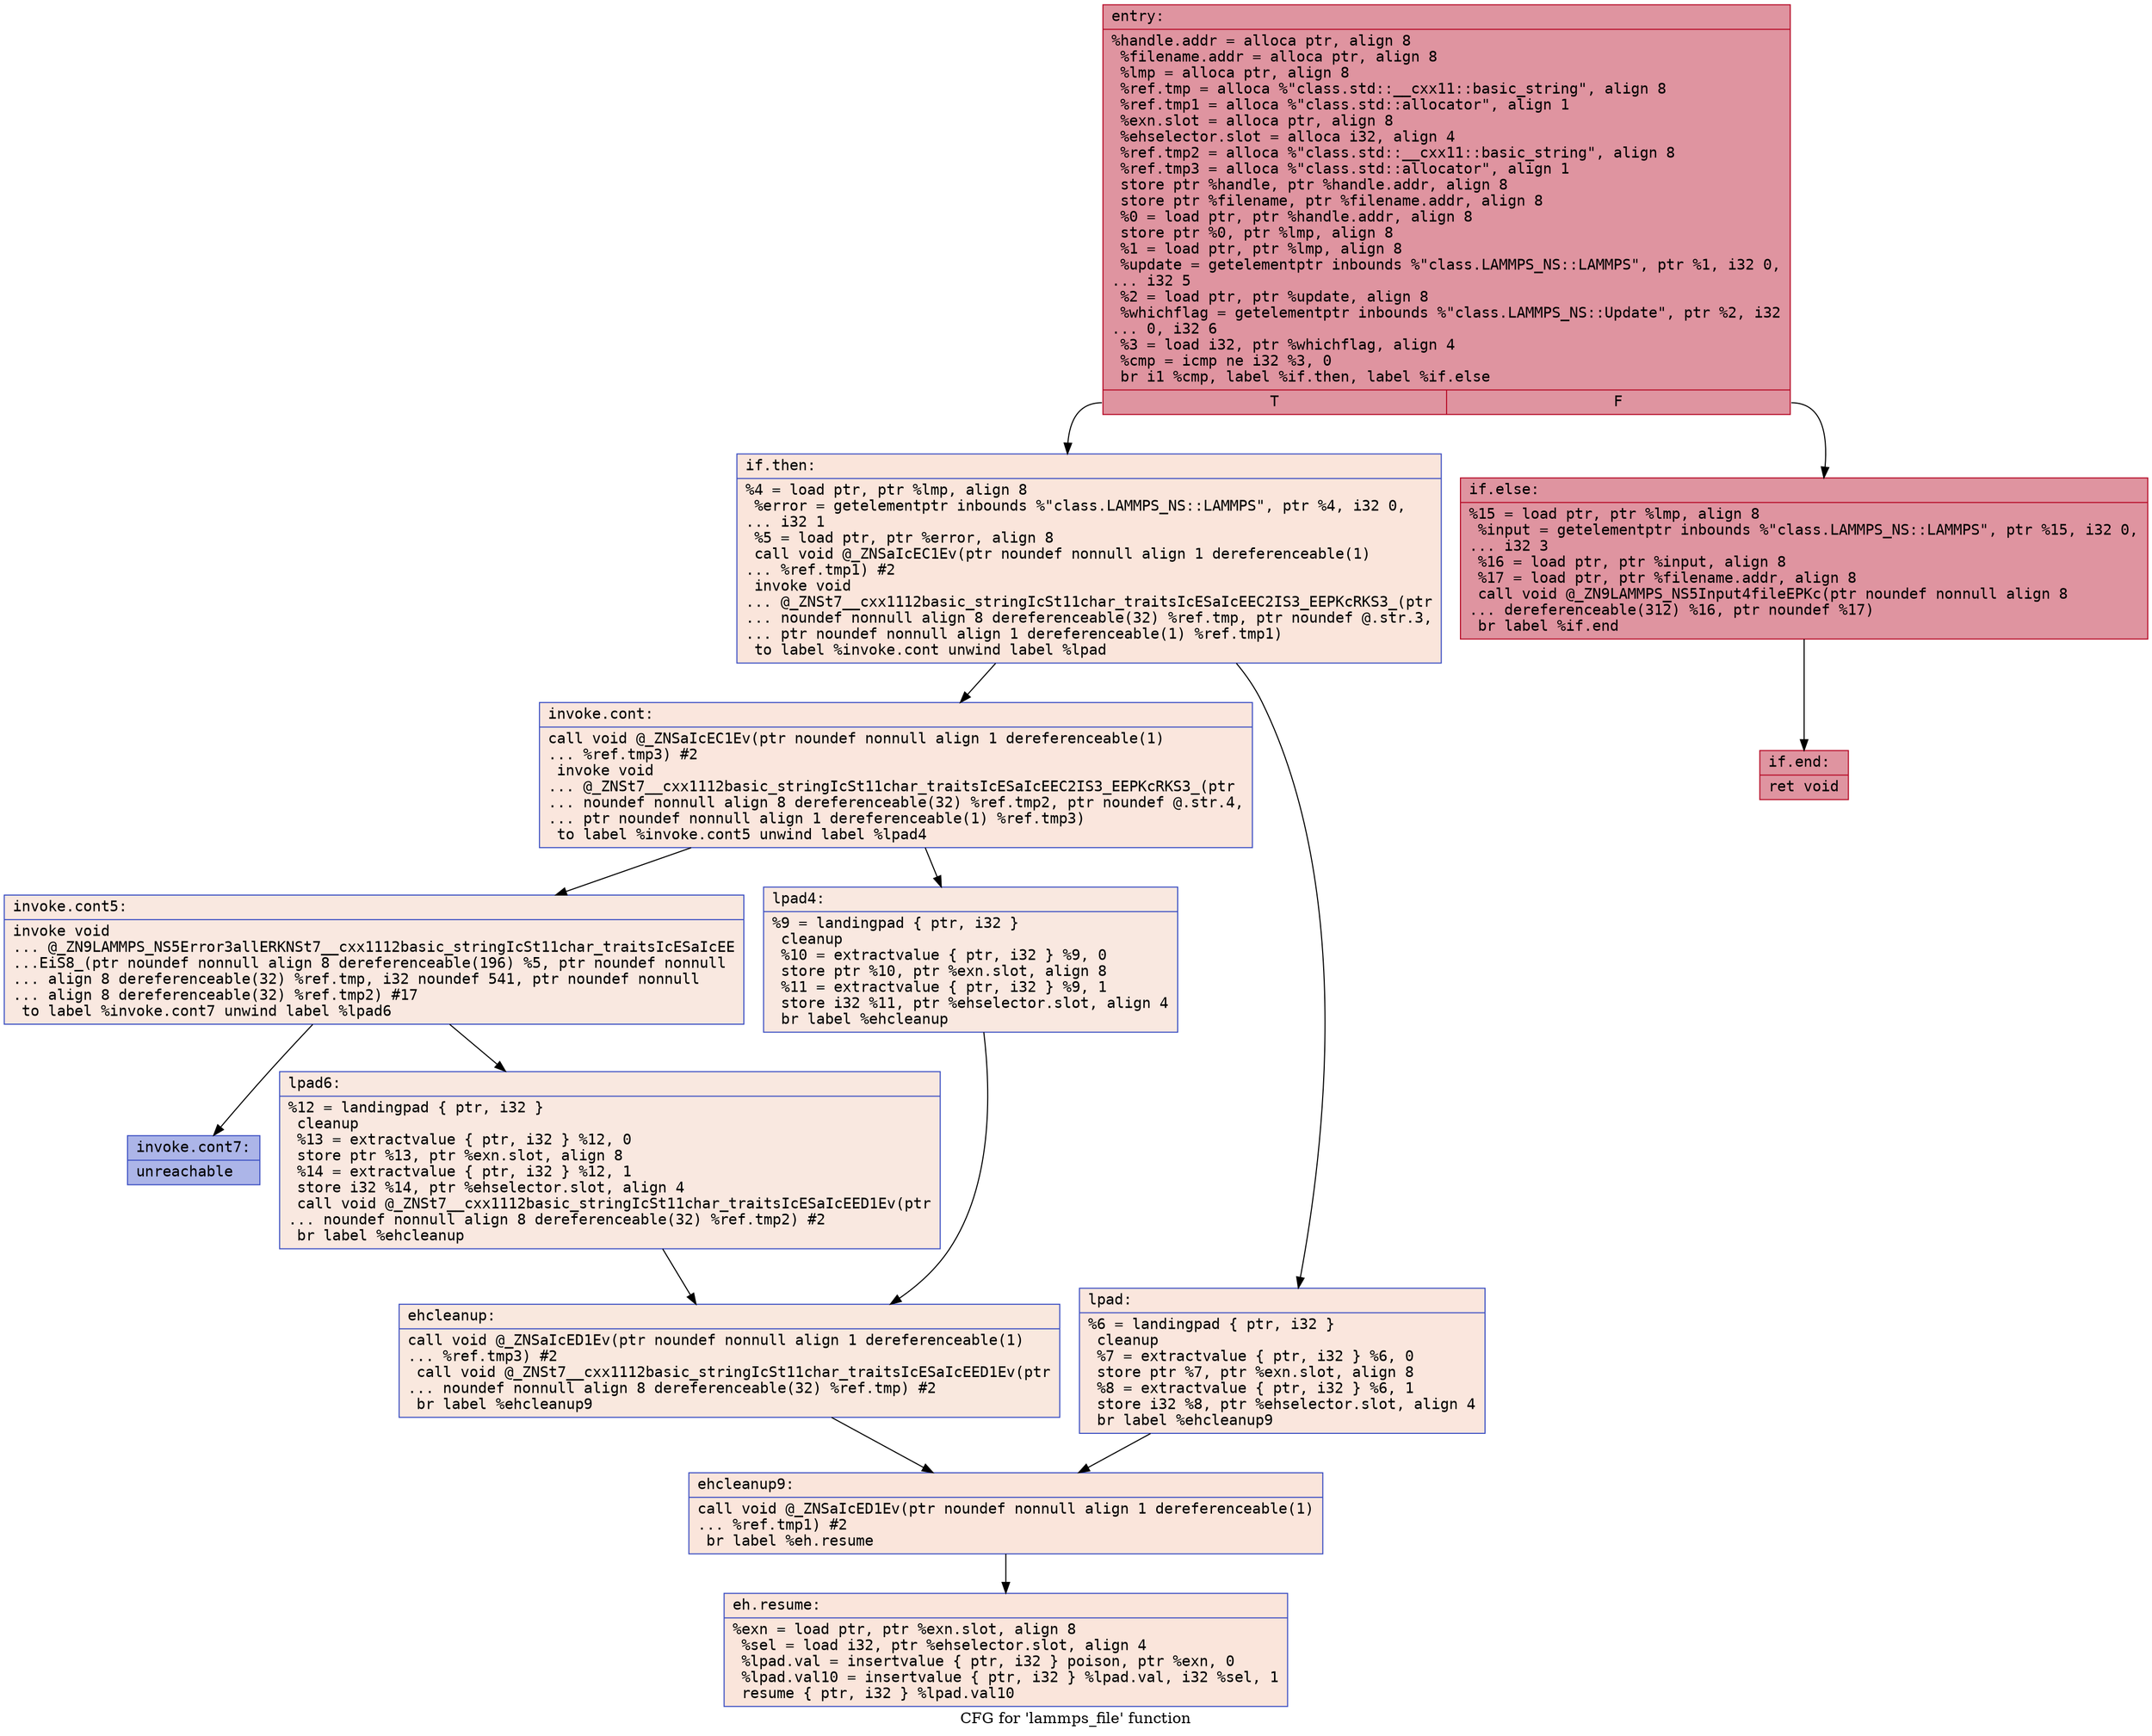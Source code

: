 digraph "CFG for 'lammps_file' function" {
	label="CFG for 'lammps_file' function";

	Node0x55bdf7daf610 [shape=record,color="#b70d28ff", style=filled, fillcolor="#b70d2870" fontname="Courier",label="{entry:\l|  %handle.addr = alloca ptr, align 8\l  %filename.addr = alloca ptr, align 8\l  %lmp = alloca ptr, align 8\l  %ref.tmp = alloca %\"class.std::__cxx11::basic_string\", align 8\l  %ref.tmp1 = alloca %\"class.std::allocator\", align 1\l  %exn.slot = alloca ptr, align 8\l  %ehselector.slot = alloca i32, align 4\l  %ref.tmp2 = alloca %\"class.std::__cxx11::basic_string\", align 8\l  %ref.tmp3 = alloca %\"class.std::allocator\", align 1\l  store ptr %handle, ptr %handle.addr, align 8\l  store ptr %filename, ptr %filename.addr, align 8\l  %0 = load ptr, ptr %handle.addr, align 8\l  store ptr %0, ptr %lmp, align 8\l  %1 = load ptr, ptr %lmp, align 8\l  %update = getelementptr inbounds %\"class.LAMMPS_NS::LAMMPS\", ptr %1, i32 0,\l... i32 5\l  %2 = load ptr, ptr %update, align 8\l  %whichflag = getelementptr inbounds %\"class.LAMMPS_NS::Update\", ptr %2, i32\l... 0, i32 6\l  %3 = load i32, ptr %whichflag, align 4\l  %cmp = icmp ne i32 %3, 0\l  br i1 %cmp, label %if.then, label %if.else\l|{<s0>T|<s1>F}}"];
	Node0x55bdf7daf610:s0 -> Node0x55bdf7db02d0[tooltip="entry -> if.then\nProbability 0.00%" ];
	Node0x55bdf7daf610:s1 -> Node0x55bdf7db0340[tooltip="entry -> if.else\nProbability 100.00%" ];
	Node0x55bdf7db02d0 [shape=record,color="#3d50c3ff", style=filled, fillcolor="#f4c5ad70" fontname="Courier",label="{if.then:\l|  %4 = load ptr, ptr %lmp, align 8\l  %error = getelementptr inbounds %\"class.LAMMPS_NS::LAMMPS\", ptr %4, i32 0,\l... i32 1\l  %5 = load ptr, ptr %error, align 8\l  call void @_ZNSaIcEC1Ev(ptr noundef nonnull align 1 dereferenceable(1)\l... %ref.tmp1) #2\l  invoke void\l... @_ZNSt7__cxx1112basic_stringIcSt11char_traitsIcESaIcEEC2IS3_EEPKcRKS3_(ptr\l... noundef nonnull align 8 dereferenceable(32) %ref.tmp, ptr noundef @.str.3,\l... ptr noundef nonnull align 1 dereferenceable(1) %ref.tmp1)\l          to label %invoke.cont unwind label %lpad\l}"];
	Node0x55bdf7db02d0 -> Node0x55bdf7db07c0[tooltip="if.then -> invoke.cont\nProbability 50.00%" ];
	Node0x55bdf7db02d0 -> Node0x55bdf7db0840[tooltip="if.then -> lpad\nProbability 50.00%" ];
	Node0x55bdf7db07c0 [shape=record,color="#3d50c3ff", style=filled, fillcolor="#f3c7b170" fontname="Courier",label="{invoke.cont:\l|  call void @_ZNSaIcEC1Ev(ptr noundef nonnull align 1 dereferenceable(1)\l... %ref.tmp3) #2\l  invoke void\l... @_ZNSt7__cxx1112basic_stringIcSt11char_traitsIcESaIcEEC2IS3_EEPKcRKS3_(ptr\l... noundef nonnull align 8 dereferenceable(32) %ref.tmp2, ptr noundef @.str.4,\l... ptr noundef nonnull align 1 dereferenceable(1) %ref.tmp3)\l          to label %invoke.cont5 unwind label %lpad4\l}"];
	Node0x55bdf7db07c0 -> Node0x55bdf7db0b60[tooltip="invoke.cont -> invoke.cont5\nProbability 50.00%" ];
	Node0x55bdf7db07c0 -> Node0x55bdf7db0bb0[tooltip="invoke.cont -> lpad4\nProbability 50.00%" ];
	Node0x55bdf7db0b60 [shape=record,color="#3d50c3ff", style=filled, fillcolor="#f1ccb870" fontname="Courier",label="{invoke.cont5:\l|  invoke void\l... @_ZN9LAMMPS_NS5Error3allERKNSt7__cxx1112basic_stringIcSt11char_traitsIcESaIcEE\l...EiS8_(ptr noundef nonnull align 8 dereferenceable(196) %5, ptr noundef nonnull\l... align 8 dereferenceable(32) %ref.tmp, i32 noundef 541, ptr noundef nonnull\l... align 8 dereferenceable(32) %ref.tmp2) #17\l          to label %invoke.cont7 unwind label %lpad6\l}"];
	Node0x55bdf7db0b60 -> Node0x55bdf7db0b10[tooltip="invoke.cont5 -> invoke.cont7\nProbability 0.00%" ];
	Node0x55bdf7db0b60 -> Node0x55bdf7db0e10[tooltip="invoke.cont5 -> lpad6\nProbability 100.00%" ];
	Node0x55bdf7db0b10 [shape=record,color="#3d50c3ff", style=filled, fillcolor="#4358cb70" fontname="Courier",label="{invoke.cont7:\l|  unreachable\l}"];
	Node0x55bdf7db0840 [shape=record,color="#3d50c3ff", style=filled, fillcolor="#f3c7b170" fontname="Courier",label="{lpad:\l|  %6 = landingpad \{ ptr, i32 \}\l          cleanup\l  %7 = extractvalue \{ ptr, i32 \} %6, 0\l  store ptr %7, ptr %exn.slot, align 8\l  %8 = extractvalue \{ ptr, i32 \} %6, 1\l  store i32 %8, ptr %ehselector.slot, align 4\l  br label %ehcleanup9\l}"];
	Node0x55bdf7db0840 -> Node0x55bdf7db1310[tooltip="lpad -> ehcleanup9\nProbability 100.00%" ];
	Node0x55bdf7db0bb0 [shape=record,color="#3d50c3ff", style=filled, fillcolor="#f1ccb870" fontname="Courier",label="{lpad4:\l|  %9 = landingpad \{ ptr, i32 \}\l          cleanup\l  %10 = extractvalue \{ ptr, i32 \} %9, 0\l  store ptr %10, ptr %exn.slot, align 8\l  %11 = extractvalue \{ ptr, i32 \} %9, 1\l  store i32 %11, ptr %ehselector.slot, align 4\l  br label %ehcleanup\l}"];
	Node0x55bdf7db0bb0 -> Node0x55bdf7db17b0[tooltip="lpad4 -> ehcleanup\nProbability 100.00%" ];
	Node0x55bdf7db0e10 [shape=record,color="#3d50c3ff", style=filled, fillcolor="#f1ccb870" fontname="Courier",label="{lpad6:\l|  %12 = landingpad \{ ptr, i32 \}\l          cleanup\l  %13 = extractvalue \{ ptr, i32 \} %12, 0\l  store ptr %13, ptr %exn.slot, align 8\l  %14 = extractvalue \{ ptr, i32 \} %12, 1\l  store i32 %14, ptr %ehselector.slot, align 4\l  call void @_ZNSt7__cxx1112basic_stringIcSt11char_traitsIcESaIcEED1Ev(ptr\l... noundef nonnull align 8 dereferenceable(32) %ref.tmp2) #2\l  br label %ehcleanup\l}"];
	Node0x55bdf7db0e10 -> Node0x55bdf7db17b0[tooltip="lpad6 -> ehcleanup\nProbability 100.00%" ];
	Node0x55bdf7db17b0 [shape=record,color="#3d50c3ff", style=filled, fillcolor="#f2cab570" fontname="Courier",label="{ehcleanup:\l|  call void @_ZNSaIcED1Ev(ptr noundef nonnull align 1 dereferenceable(1)\l... %ref.tmp3) #2\l  call void @_ZNSt7__cxx1112basic_stringIcSt11char_traitsIcESaIcEED1Ev(ptr\l... noundef nonnull align 8 dereferenceable(32) %ref.tmp) #2\l  br label %ehcleanup9\l}"];
	Node0x55bdf7db17b0 -> Node0x55bdf7db1310[tooltip="ehcleanup -> ehcleanup9\nProbability 100.00%" ];
	Node0x55bdf7db1310 [shape=record,color="#3d50c3ff", style=filled, fillcolor="#f4c5ad70" fontname="Courier",label="{ehcleanup9:\l|  call void @_ZNSaIcED1Ev(ptr noundef nonnull align 1 dereferenceable(1)\l... %ref.tmp1) #2\l  br label %eh.resume\l}"];
	Node0x55bdf7db1310 -> Node0x55bdf7db1f40[tooltip="ehcleanup9 -> eh.resume\nProbability 100.00%" ];
	Node0x55bdf7db0340 [shape=record,color="#b70d28ff", style=filled, fillcolor="#b70d2870" fontname="Courier",label="{if.else:\l|  %15 = load ptr, ptr %lmp, align 8\l  %input = getelementptr inbounds %\"class.LAMMPS_NS::LAMMPS\", ptr %15, i32 0,\l... i32 3\l  %16 = load ptr, ptr %input, align 8\l  %17 = load ptr, ptr %filename.addr, align 8\l  call void @_ZN9LAMMPS_NS5Input4fileEPKc(ptr noundef nonnull align 8\l... dereferenceable(312) %16, ptr noundef %17)\l  br label %if.end\l}"];
	Node0x55bdf7db0340 -> Node0x55bdf7db24a0[tooltip="if.else -> if.end\nProbability 100.00%" ];
	Node0x55bdf7db24a0 [shape=record,color="#b70d28ff", style=filled, fillcolor="#b70d2870" fontname="Courier",label="{if.end:\l|  ret void\l}"];
	Node0x55bdf7db1f40 [shape=record,color="#3d50c3ff", style=filled, fillcolor="#f4c5ad70" fontname="Courier",label="{eh.resume:\l|  %exn = load ptr, ptr %exn.slot, align 8\l  %sel = load i32, ptr %ehselector.slot, align 4\l  %lpad.val = insertvalue \{ ptr, i32 \} poison, ptr %exn, 0\l  %lpad.val10 = insertvalue \{ ptr, i32 \} %lpad.val, i32 %sel, 1\l  resume \{ ptr, i32 \} %lpad.val10\l}"];
}
